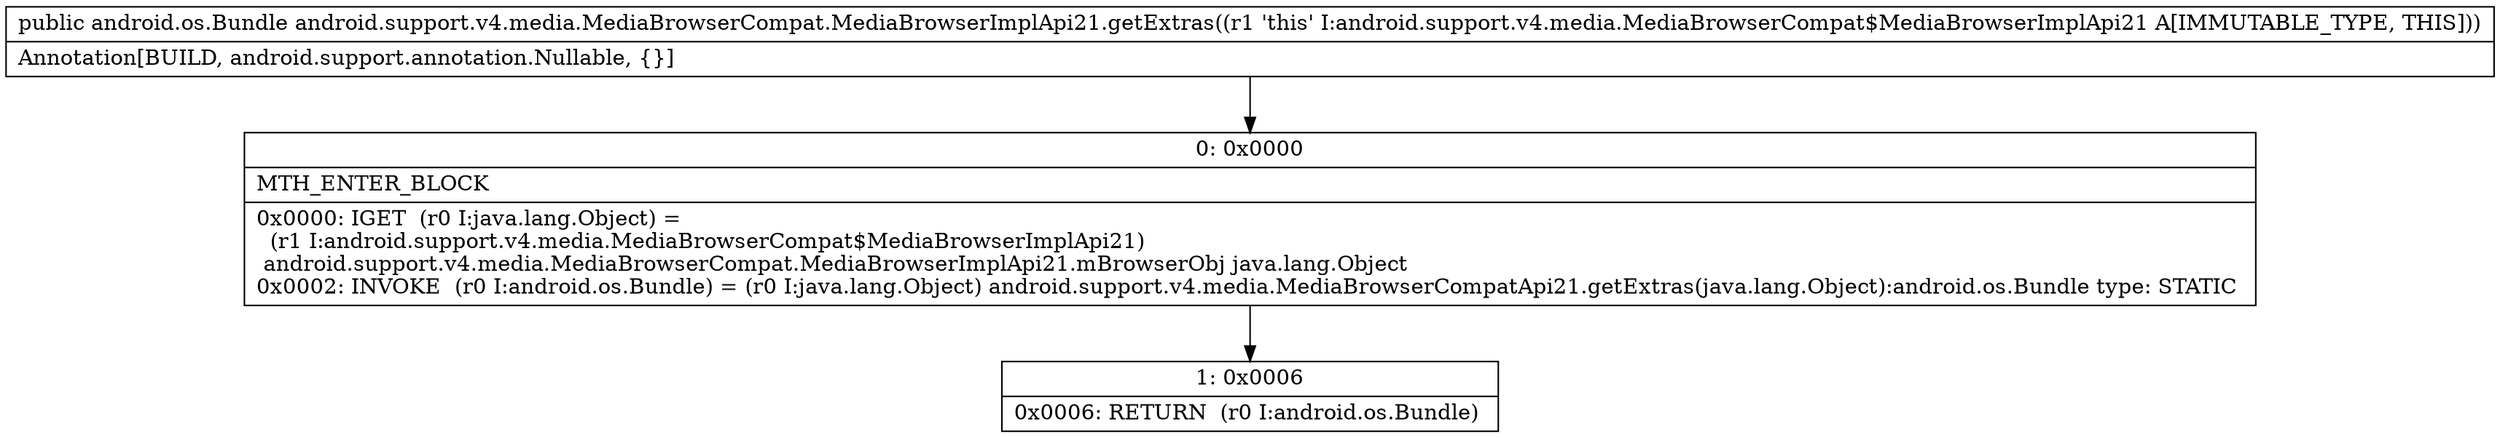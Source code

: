 digraph "CFG forandroid.support.v4.media.MediaBrowserCompat.MediaBrowserImplApi21.getExtras()Landroid\/os\/Bundle;" {
Node_0 [shape=record,label="{0\:\ 0x0000|MTH_ENTER_BLOCK\l|0x0000: IGET  (r0 I:java.lang.Object) = \l  (r1 I:android.support.v4.media.MediaBrowserCompat$MediaBrowserImplApi21)\l android.support.v4.media.MediaBrowserCompat.MediaBrowserImplApi21.mBrowserObj java.lang.Object \l0x0002: INVOKE  (r0 I:android.os.Bundle) = (r0 I:java.lang.Object) android.support.v4.media.MediaBrowserCompatApi21.getExtras(java.lang.Object):android.os.Bundle type: STATIC \l}"];
Node_1 [shape=record,label="{1\:\ 0x0006|0x0006: RETURN  (r0 I:android.os.Bundle) \l}"];
MethodNode[shape=record,label="{public android.os.Bundle android.support.v4.media.MediaBrowserCompat.MediaBrowserImplApi21.getExtras((r1 'this' I:android.support.v4.media.MediaBrowserCompat$MediaBrowserImplApi21 A[IMMUTABLE_TYPE, THIS]))  | Annotation[BUILD, android.support.annotation.Nullable, \{\}]\l}"];
MethodNode -> Node_0;
Node_0 -> Node_1;
}

